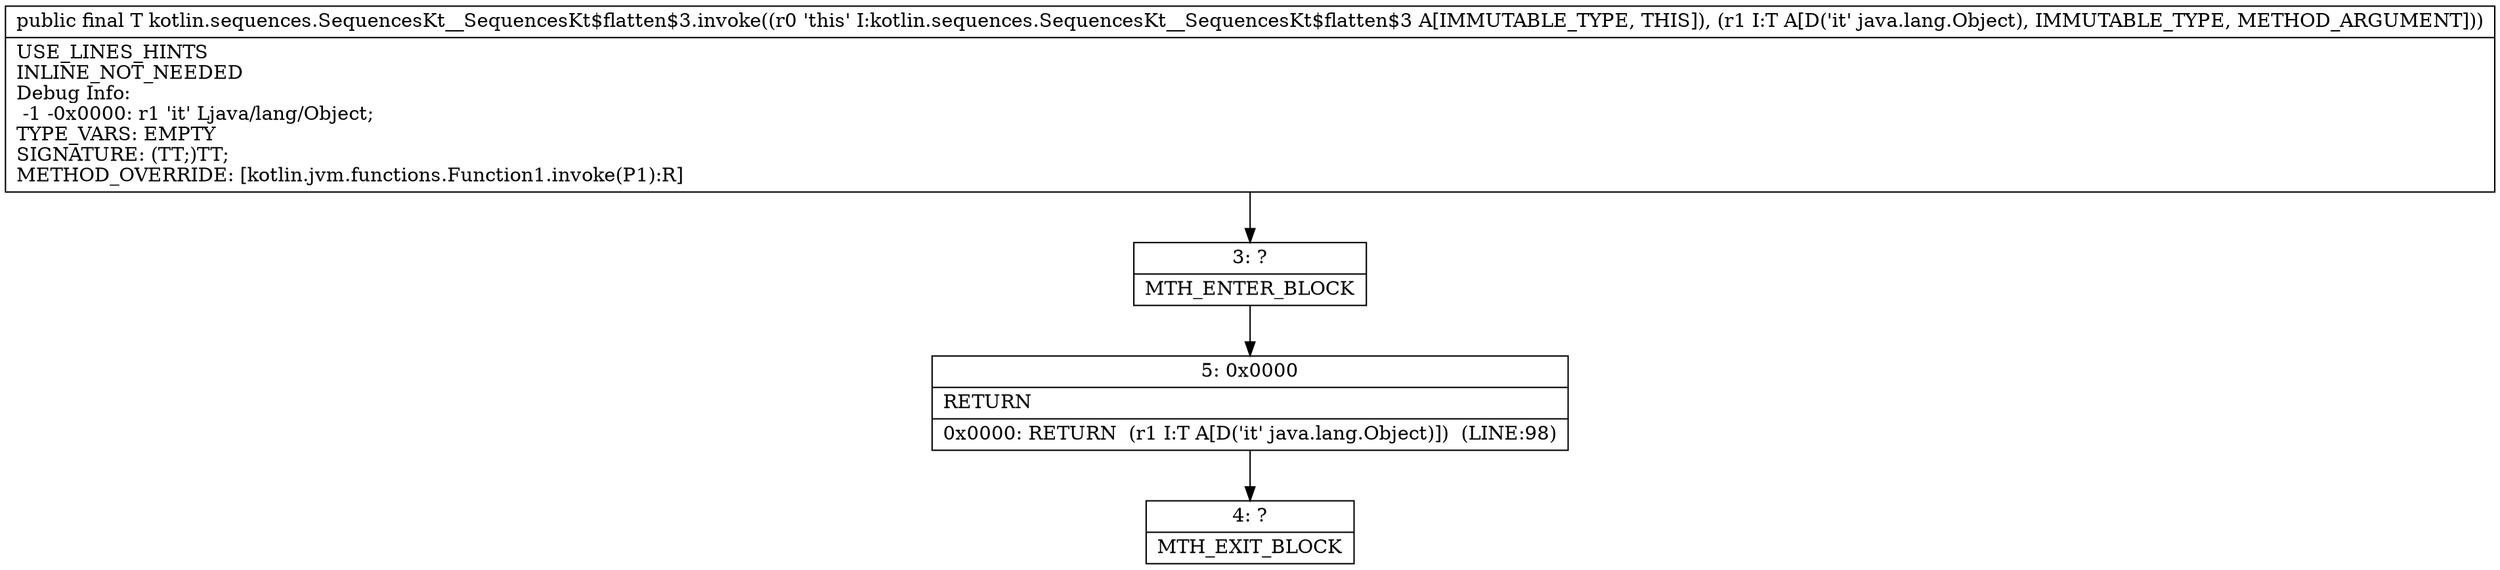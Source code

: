 digraph "CFG forkotlin.sequences.SequencesKt__SequencesKt$flatten$3.invoke(Ljava\/lang\/Object;)Ljava\/lang\/Object;" {
Node_3 [shape=record,label="{3\:\ ?|MTH_ENTER_BLOCK\l}"];
Node_5 [shape=record,label="{5\:\ 0x0000|RETURN\l|0x0000: RETURN  (r1 I:T A[D('it' java.lang.Object)])  (LINE:98)\l}"];
Node_4 [shape=record,label="{4\:\ ?|MTH_EXIT_BLOCK\l}"];
MethodNode[shape=record,label="{public final T kotlin.sequences.SequencesKt__SequencesKt$flatten$3.invoke((r0 'this' I:kotlin.sequences.SequencesKt__SequencesKt$flatten$3 A[IMMUTABLE_TYPE, THIS]), (r1 I:T A[D('it' java.lang.Object), IMMUTABLE_TYPE, METHOD_ARGUMENT]))  | USE_LINES_HINTS\lINLINE_NOT_NEEDED\lDebug Info:\l  \-1 \-0x0000: r1 'it' Ljava\/lang\/Object;\lTYPE_VARS: EMPTY\lSIGNATURE: (TT;)TT;\lMETHOD_OVERRIDE: [kotlin.jvm.functions.Function1.invoke(P1):R]\l}"];
MethodNode -> Node_3;Node_3 -> Node_5;
Node_5 -> Node_4;
}


